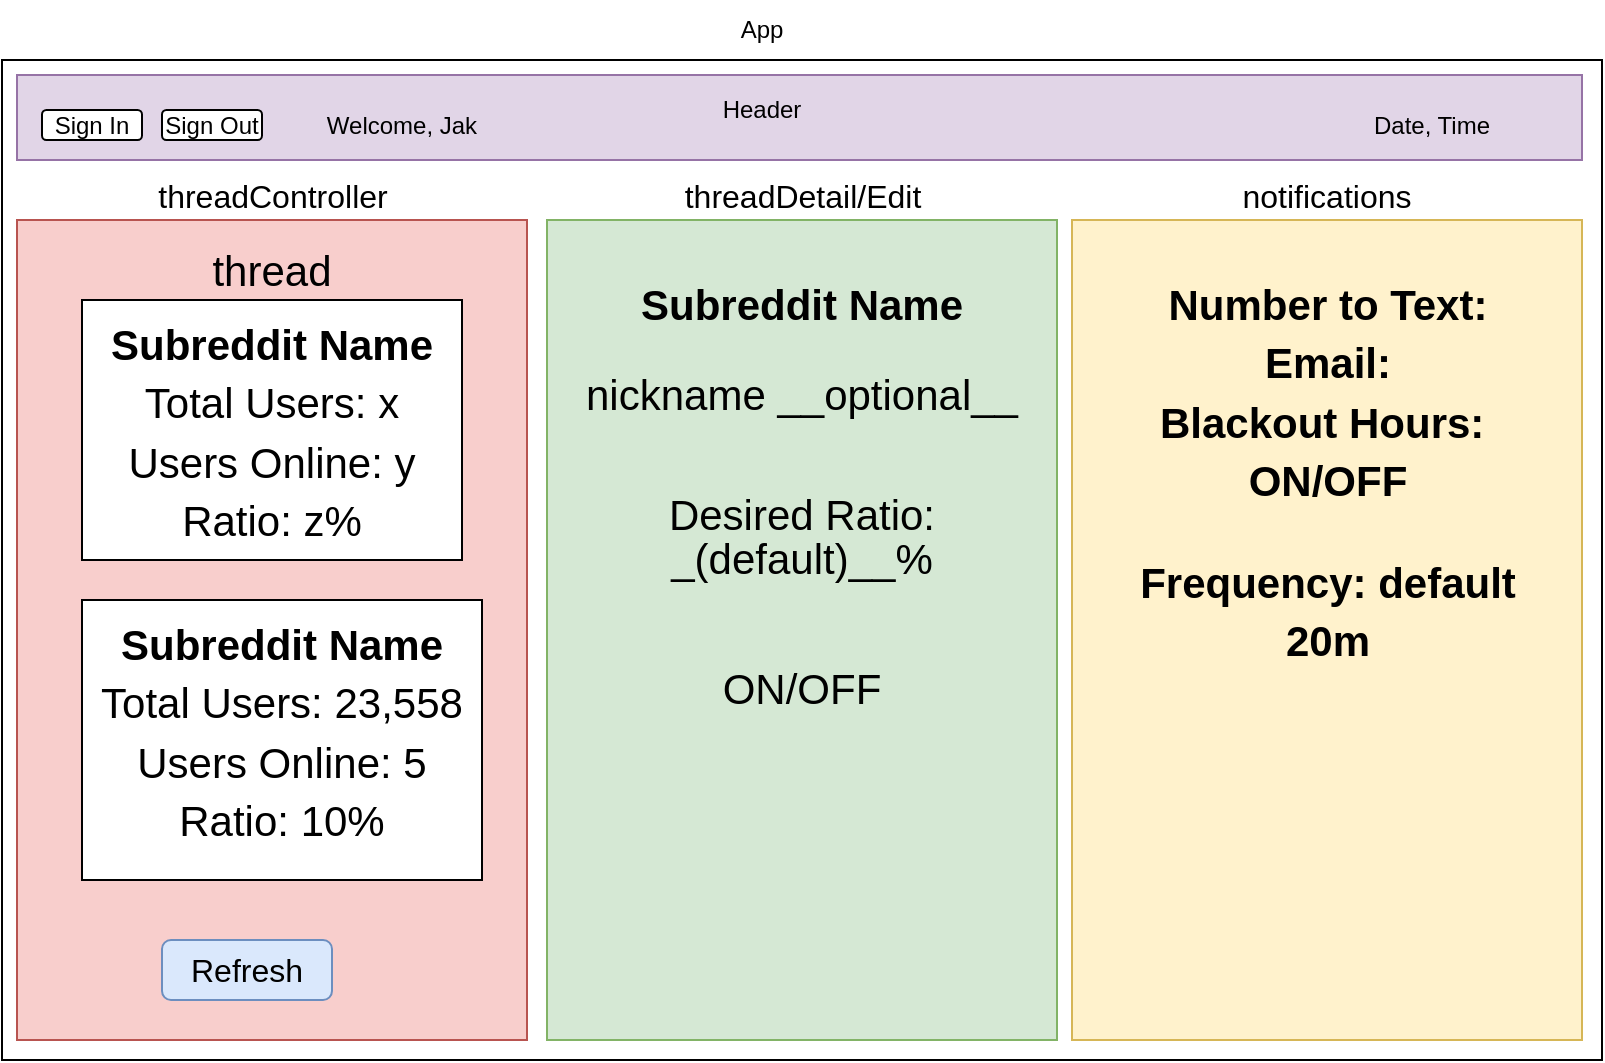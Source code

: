 <mxfile version="20.8.21" type="device"><diagram name="Page-1" id="CKX0TShgZSspzBAnkqyB"><mxGraphModel dx="953" dy="1033" grid="1" gridSize="10" guides="1" tooltips="1" connect="1" arrows="1" fold="1" page="1" pageScale="1" pageWidth="850" pageHeight="1100" math="0" shadow="0"><root><mxCell id="0"/><mxCell id="1" parent="0"/><mxCell id="ewPKD8XCSOrIcvrUn4J--1" value="&lt;p style=&quot;line-height: 120%;&quot;&gt;&lt;br&gt;&lt;/p&gt;" style="rounded=0;whiteSpace=wrap;html=1;" vertex="1" parent="1"><mxGeometry x="40" y="80" width="800" height="500" as="geometry"/></mxCell><mxCell id="ewPKD8XCSOrIcvrUn4J--2" value="" style="rounded=0;whiteSpace=wrap;html=1;fillColor=#e1d5e7;strokeColor=#9673a6;" vertex="1" parent="1"><mxGeometry x="47.5" y="87.5" width="782.5" height="42.5" as="geometry"/></mxCell><mxCell id="ewPKD8XCSOrIcvrUn4J--4" value="App" style="text;html=1;strokeColor=none;fillColor=none;align=center;verticalAlign=middle;whiteSpace=wrap;rounded=0;" vertex="1" parent="1"><mxGeometry x="390" y="50" width="60" height="30" as="geometry"/></mxCell><mxCell id="ewPKD8XCSOrIcvrUn4J--5" value="Header" style="text;html=1;strokeColor=none;fillColor=none;align=center;verticalAlign=middle;whiteSpace=wrap;rounded=0;" vertex="1" parent="1"><mxGeometry x="390" y="90" width="60" height="30" as="geometry"/></mxCell><mxCell id="ewPKD8XCSOrIcvrUn4J--6" value="Sign In" style="rounded=1;whiteSpace=wrap;html=1;" vertex="1" parent="1"><mxGeometry x="60" y="105" width="50" height="15" as="geometry"/></mxCell><mxCell id="ewPKD8XCSOrIcvrUn4J--7" value="Sign Out" style="rounded=1;whiteSpace=wrap;html=1;" vertex="1" parent="1"><mxGeometry x="120" y="105" width="50" height="15" as="geometry"/></mxCell><mxCell id="ewPKD8XCSOrIcvrUn4J--8" value="Welcome, Jak" style="text;html=1;strokeColor=none;fillColor=none;align=center;verticalAlign=middle;whiteSpace=wrap;rounded=0;" vertex="1" parent="1"><mxGeometry x="170" y="97.5" width="140" height="30" as="geometry"/></mxCell><mxCell id="ewPKD8XCSOrIcvrUn4J--10" value="&lt;font style=&quot;font-size: 16px;&quot;&gt;threadController&lt;/font&gt;" style="rounded=0;whiteSpace=wrap;html=1;labelPosition=center;verticalLabelPosition=top;align=center;verticalAlign=bottom;fillColor=#f8cecc;strokeColor=#b85450;" vertex="1" parent="1"><mxGeometry x="47.5" y="160" width="255" height="410" as="geometry"/></mxCell><mxCell id="ewPKD8XCSOrIcvrUn4J--11" value="Date, Time" style="text;html=1;strokeColor=none;fillColor=none;align=center;verticalAlign=middle;whiteSpace=wrap;rounded=0;" vertex="1" parent="1"><mxGeometry x="710" y="97.5" width="90" height="30" as="geometry"/></mxCell><mxCell id="ewPKD8XCSOrIcvrUn4J--16" value="thread" style="rounded=0;whiteSpace=wrap;html=1;fontSize=21;labelPosition=center;verticalLabelPosition=top;align=center;verticalAlign=bottom;" vertex="1" parent="1"><mxGeometry x="80" y="200" width="190" height="130" as="geometry"/></mxCell><mxCell id="ewPKD8XCSOrIcvrUn4J--12" value="&lt;h3 style=&quot;font-size: 21px; line-height: 140%;&quot;&gt;Subreddit Name&lt;br&gt;&lt;span style=&quot;font-weight: normal;&quot;&gt;Total Users: x&lt;br&gt;&lt;/span&gt;&lt;span style=&quot;font-weight: normal;&quot;&gt;Users Online: y&lt;br&gt;&lt;/span&gt;&lt;span style=&quot;font-weight: normal;&quot;&gt;Ratio: z%&lt;/span&gt;&lt;/h3&gt;&lt;p&gt;&lt;/p&gt;" style="text;html=1;strokeColor=none;fillColor=none;align=center;verticalAlign=top;whiteSpace=wrap;rounded=0;" vertex="1" parent="1"><mxGeometry x="60" y="180" width="230" height="160" as="geometry"/></mxCell><mxCell id="ewPKD8XCSOrIcvrUn4J--20" value="" style="rounded=0;whiteSpace=wrap;html=1;fontSize=21;" vertex="1" parent="1"><mxGeometry x="80" y="350" width="200" height="140" as="geometry"/></mxCell><mxCell id="ewPKD8XCSOrIcvrUn4J--17" value="&lt;h3 style=&quot;font-size: 21px; line-height: 140%;&quot;&gt;Subreddit Name&lt;br&gt;&lt;span style=&quot;font-weight: normal;&quot;&gt;Total Users: 23,558&lt;br&gt;&lt;/span&gt;&lt;span style=&quot;font-weight: normal;&quot;&gt;Users Online: 5&lt;br&gt;&lt;/span&gt;&lt;span style=&quot;font-weight: normal;&quot;&gt;Ratio: 10%&lt;/span&gt;&lt;/h3&gt;&lt;p&gt;&lt;/p&gt;" style="text;html=1;strokeColor=none;fillColor=none;align=center;verticalAlign=top;whiteSpace=wrap;rounded=0;" vertex="1" parent="1"><mxGeometry x="65" y="330" width="230" height="160" as="geometry"/></mxCell><mxCell id="ewPKD8XCSOrIcvrUn4J--22" value="&lt;font style=&quot;font-size: 16px;&quot;&gt;threadDetail/Edit&lt;/font&gt;" style="rounded=0;whiteSpace=wrap;html=1;labelPosition=center;verticalLabelPosition=top;align=center;verticalAlign=bottom;fillColor=#d5e8d4;strokeColor=#82b366;" vertex="1" parent="1"><mxGeometry x="312.5" y="160" width="255" height="410" as="geometry"/></mxCell><mxCell id="ewPKD8XCSOrIcvrUn4J--24" value="&lt;h3 style=&quot;font-size: 21px; line-height: 140%;&quot;&gt;Subreddit Name&lt;/h3&gt;&lt;h3 style=&quot;line-height: 140%;&quot;&gt;&lt;span style=&quot;font-size: 21px; font-weight: normal;&quot;&gt;nickname __optional__&lt;/span&gt;&lt;/h3&gt;&lt;h3 style=&quot;line-height: 140%;&quot;&gt;&lt;span style=&quot;font-size: 21px; font-weight: normal;&quot;&gt;&lt;br&gt;&lt;/span&gt;&lt;span style=&quot;font-size: 21px; font-weight: 400;&quot;&gt;Desired&lt;/span&gt;&lt;span style=&quot;font-size: 21px; font-weight: normal;&quot;&gt;&amp;nbsp;Ratio: _(default)__%&lt;/span&gt;&lt;/h3&gt;&lt;div&gt;&lt;span style=&quot;font-size: 21px; font-weight: normal;&quot;&gt;&lt;br&gt;&lt;/span&gt;&lt;/div&gt;&lt;div&gt;&lt;span style=&quot;font-size: 21px;&quot;&gt;ON/OFF&lt;/span&gt;&lt;/div&gt;&lt;p&gt;&lt;/p&gt;" style="text;html=1;strokeColor=none;fillColor=none;align=center;verticalAlign=top;whiteSpace=wrap;rounded=0;" vertex="1" parent="1"><mxGeometry x="325" y="160" width="230" height="360" as="geometry"/></mxCell><mxCell id="ewPKD8XCSOrIcvrUn4J--26" value="&lt;font style=&quot;font-size: 16px;&quot;&gt;notifications&lt;/font&gt;" style="rounded=0;whiteSpace=wrap;html=1;labelPosition=center;verticalLabelPosition=top;align=center;verticalAlign=bottom;fillColor=#fff2cc;strokeColor=#d6b656;" vertex="1" parent="1"><mxGeometry x="575" y="160" width="255" height="410" as="geometry"/></mxCell><mxCell id="ewPKD8XCSOrIcvrUn4J--28" value="&lt;h3 style=&quot;font-size: 21px; line-height: 140%;&quot;&gt;Number to Text:&lt;br&gt;Email:&lt;br&gt;Blackout Hours:&amp;nbsp;&lt;br&gt;ON/OFF&lt;/h3&gt;&lt;h3 style=&quot;font-size: 21px; line-height: 140%;&quot;&gt;Frequency: default 20m&lt;/h3&gt;&lt;div&gt;&lt;br&gt;&lt;/div&gt;&lt;div&gt;&lt;span style=&quot;font-size: 21px; font-weight: normal;&quot;&gt;&lt;br&gt;&lt;/span&gt;&lt;/div&gt;&lt;p&gt;&lt;/p&gt;" style="text;html=1;strokeColor=none;fillColor=none;align=center;verticalAlign=top;whiteSpace=wrap;rounded=0;" vertex="1" parent="1"><mxGeometry x="587.5" y="160" width="230" height="360" as="geometry"/></mxCell><mxCell id="ewPKD8XCSOrIcvrUn4J--30" value="Refresh" style="rounded=1;whiteSpace=wrap;html=1;fontSize=16;fillColor=#dae8fc;strokeColor=#6c8ebf;" vertex="1" parent="1"><mxGeometry x="120" y="520" width="85" height="30" as="geometry"/></mxCell></root></mxGraphModel></diagram></mxfile>